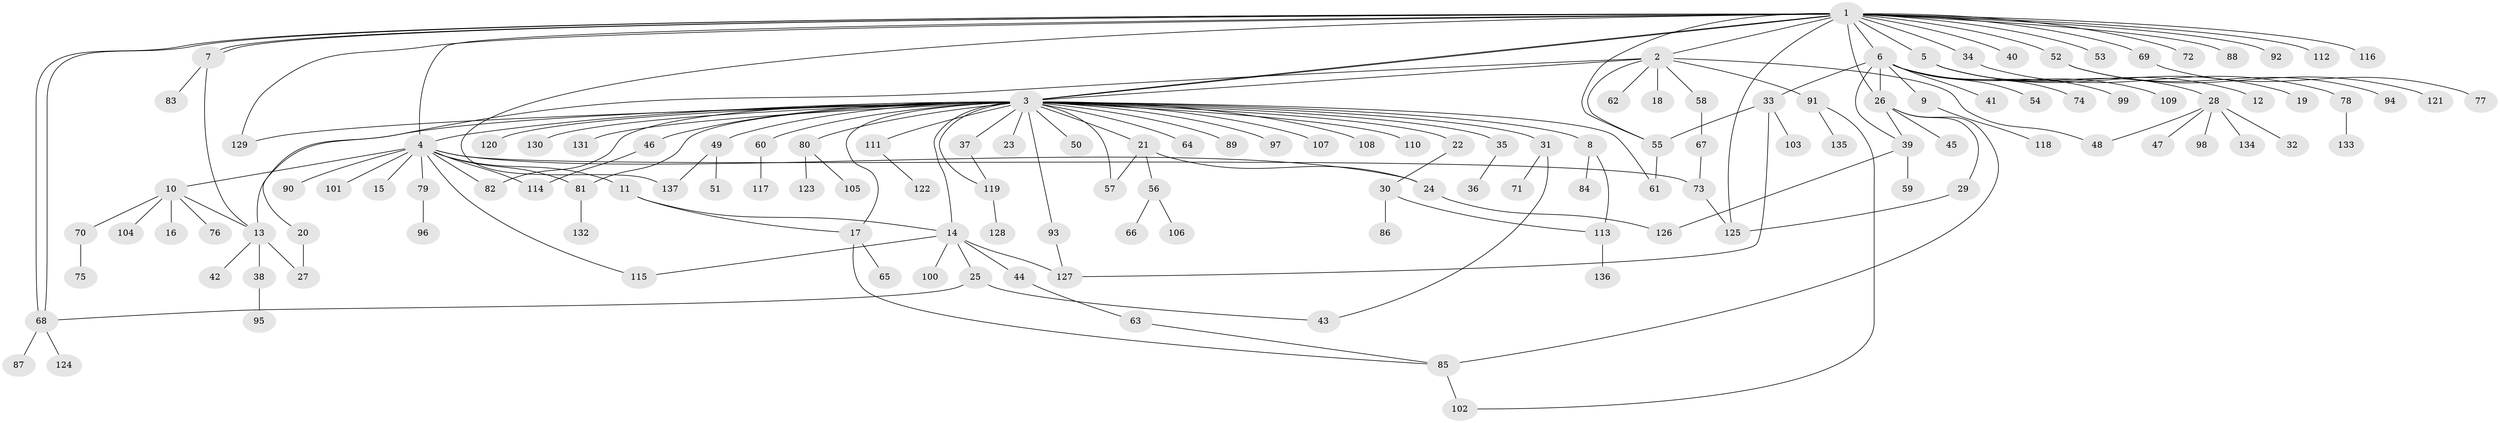 // Generated by graph-tools (version 1.1) at 2025/35/03/09/25 02:35:30]
// undirected, 137 vertices, 173 edges
graph export_dot {
graph [start="1"]
  node [color=gray90,style=filled];
  1;
  2;
  3;
  4;
  5;
  6;
  7;
  8;
  9;
  10;
  11;
  12;
  13;
  14;
  15;
  16;
  17;
  18;
  19;
  20;
  21;
  22;
  23;
  24;
  25;
  26;
  27;
  28;
  29;
  30;
  31;
  32;
  33;
  34;
  35;
  36;
  37;
  38;
  39;
  40;
  41;
  42;
  43;
  44;
  45;
  46;
  47;
  48;
  49;
  50;
  51;
  52;
  53;
  54;
  55;
  56;
  57;
  58;
  59;
  60;
  61;
  62;
  63;
  64;
  65;
  66;
  67;
  68;
  69;
  70;
  71;
  72;
  73;
  74;
  75;
  76;
  77;
  78;
  79;
  80;
  81;
  82;
  83;
  84;
  85;
  86;
  87;
  88;
  89;
  90;
  91;
  92;
  93;
  94;
  95;
  96;
  97;
  98;
  99;
  100;
  101;
  102;
  103;
  104;
  105;
  106;
  107;
  108;
  109;
  110;
  111;
  112;
  113;
  114;
  115;
  116;
  117;
  118;
  119;
  120;
  121;
  122;
  123;
  124;
  125;
  126;
  127;
  128;
  129;
  130;
  131;
  132;
  133;
  134;
  135;
  136;
  137;
  1 -- 2;
  1 -- 3;
  1 -- 3;
  1 -- 4;
  1 -- 5;
  1 -- 6;
  1 -- 7;
  1 -- 7;
  1 -- 26;
  1 -- 34;
  1 -- 40;
  1 -- 52;
  1 -- 53;
  1 -- 55;
  1 -- 68;
  1 -- 68;
  1 -- 69;
  1 -- 72;
  1 -- 88;
  1 -- 92;
  1 -- 112;
  1 -- 116;
  1 -- 125;
  1 -- 129;
  1 -- 137;
  2 -- 3;
  2 -- 18;
  2 -- 20;
  2 -- 48;
  2 -- 55;
  2 -- 58;
  2 -- 62;
  2 -- 91;
  3 -- 4;
  3 -- 8;
  3 -- 13;
  3 -- 14;
  3 -- 17;
  3 -- 21;
  3 -- 22;
  3 -- 23;
  3 -- 31;
  3 -- 35;
  3 -- 37;
  3 -- 46;
  3 -- 49;
  3 -- 50;
  3 -- 57;
  3 -- 60;
  3 -- 61;
  3 -- 64;
  3 -- 80;
  3 -- 81;
  3 -- 82;
  3 -- 89;
  3 -- 93;
  3 -- 97;
  3 -- 107;
  3 -- 108;
  3 -- 110;
  3 -- 111;
  3 -- 119;
  3 -- 120;
  3 -- 129;
  3 -- 130;
  3 -- 131;
  4 -- 10;
  4 -- 11;
  4 -- 15;
  4 -- 24;
  4 -- 73;
  4 -- 79;
  4 -- 81;
  4 -- 82;
  4 -- 90;
  4 -- 101;
  4 -- 114;
  4 -- 115;
  5 -- 12;
  5 -- 19;
  5 -- 28;
  6 -- 9;
  6 -- 26;
  6 -- 33;
  6 -- 39;
  6 -- 41;
  6 -- 54;
  6 -- 74;
  6 -- 99;
  6 -- 109;
  7 -- 13;
  7 -- 83;
  8 -- 84;
  8 -- 113;
  9 -- 118;
  10 -- 13;
  10 -- 16;
  10 -- 70;
  10 -- 76;
  10 -- 104;
  11 -- 14;
  11 -- 17;
  13 -- 27;
  13 -- 38;
  13 -- 42;
  14 -- 25;
  14 -- 44;
  14 -- 100;
  14 -- 115;
  14 -- 127;
  17 -- 65;
  17 -- 85;
  20 -- 27;
  21 -- 24;
  21 -- 56;
  21 -- 57;
  22 -- 30;
  24 -- 126;
  25 -- 43;
  25 -- 68;
  26 -- 29;
  26 -- 39;
  26 -- 45;
  26 -- 85;
  28 -- 32;
  28 -- 47;
  28 -- 48;
  28 -- 98;
  28 -- 134;
  29 -- 125;
  30 -- 86;
  30 -- 113;
  31 -- 43;
  31 -- 71;
  33 -- 55;
  33 -- 103;
  33 -- 127;
  34 -- 78;
  35 -- 36;
  37 -- 119;
  38 -- 95;
  39 -- 59;
  39 -- 126;
  44 -- 63;
  46 -- 114;
  49 -- 51;
  49 -- 137;
  52 -- 94;
  52 -- 121;
  55 -- 61;
  56 -- 66;
  56 -- 106;
  58 -- 67;
  60 -- 117;
  63 -- 85;
  67 -- 73;
  68 -- 87;
  68 -- 124;
  69 -- 77;
  70 -- 75;
  73 -- 125;
  78 -- 133;
  79 -- 96;
  80 -- 105;
  80 -- 123;
  81 -- 132;
  85 -- 102;
  91 -- 102;
  91 -- 135;
  93 -- 127;
  111 -- 122;
  113 -- 136;
  119 -- 128;
}

